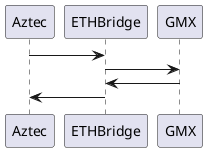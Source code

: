 @startuml arb-architecture

'Note: EthBridge/BridgeId will be Arb Inbox'
Aztec -> ETHBridge
ETHBridge -> GMX
GMX -> ETHBridge
ETHBridge -> Aztec
@endumla